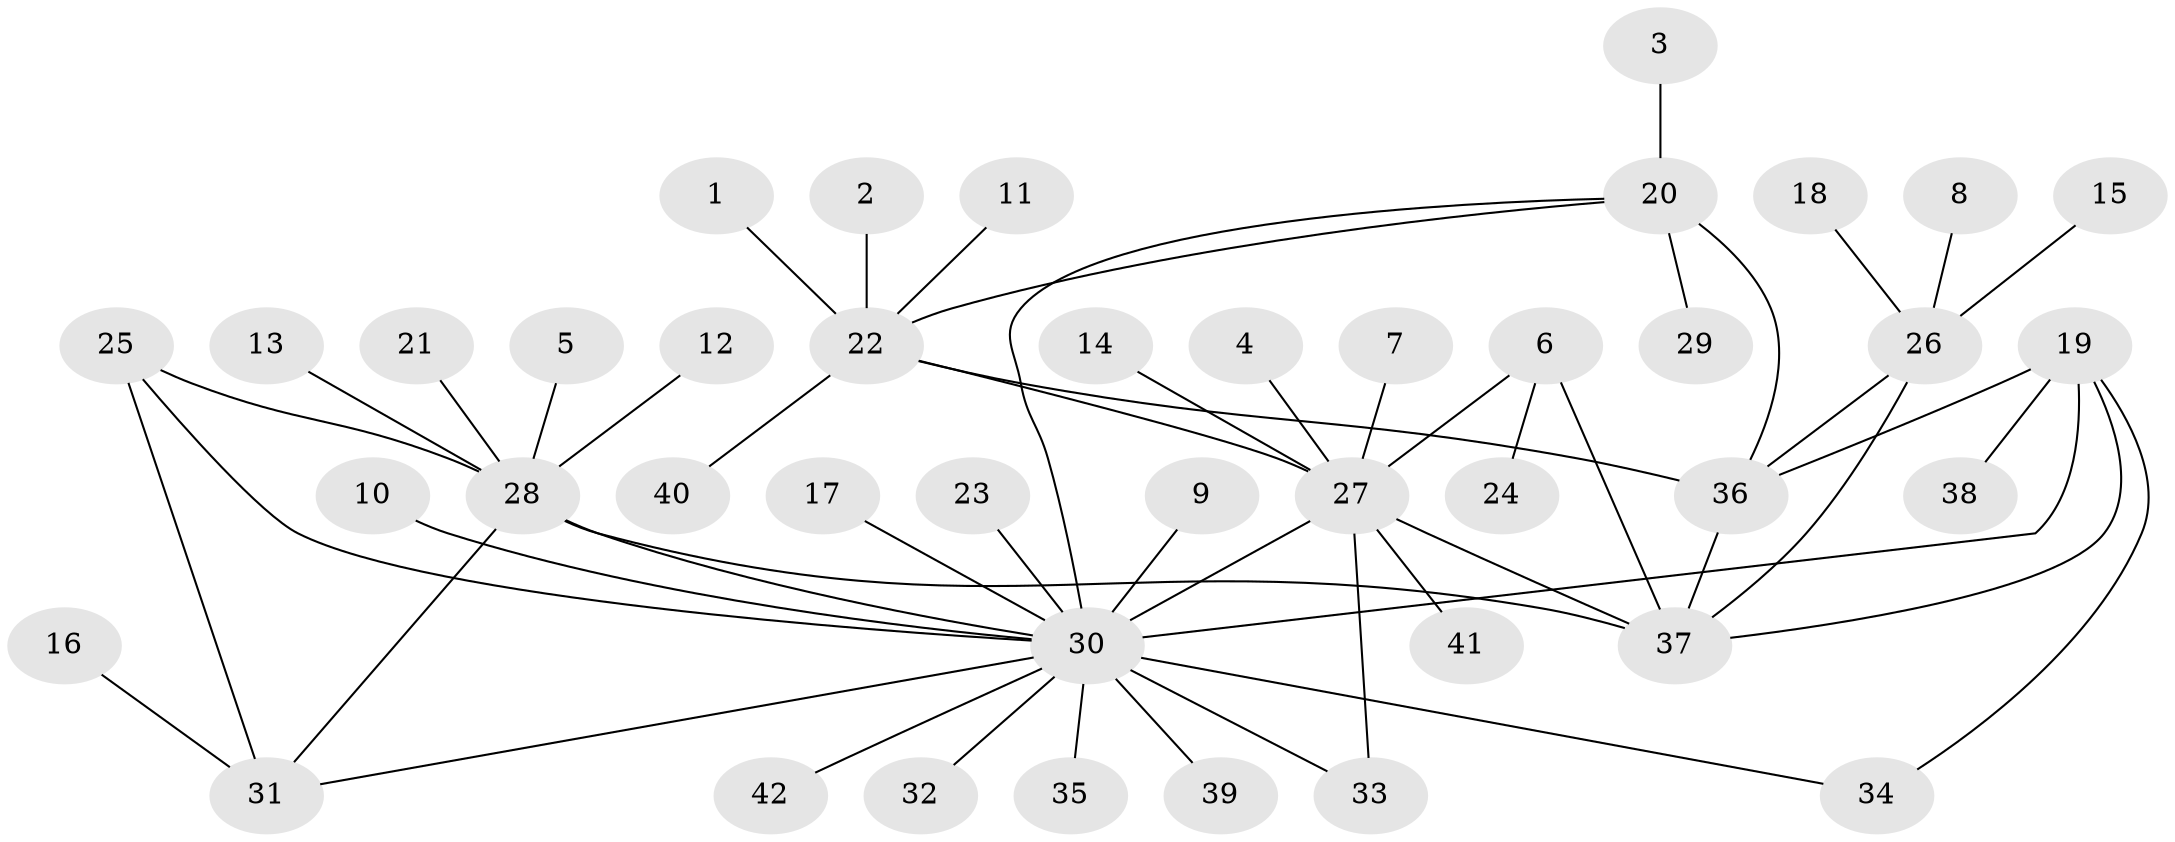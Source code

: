 // original degree distribution, {5: 0.060240963855421686, 6: 0.012048192771084338, 4: 0.060240963855421686, 14: 0.012048192771084338, 11: 0.03614457831325301, 7: 0.024096385542168676, 8: 0.024096385542168676, 3: 0.03614457831325301, 10: 0.012048192771084338, 1: 0.6385542168674698, 2: 0.08433734939759036}
// Generated by graph-tools (version 1.1) at 2025/26/03/09/25 03:26:35]
// undirected, 42 vertices, 54 edges
graph export_dot {
graph [start="1"]
  node [color=gray90,style=filled];
  1;
  2;
  3;
  4;
  5;
  6;
  7;
  8;
  9;
  10;
  11;
  12;
  13;
  14;
  15;
  16;
  17;
  18;
  19;
  20;
  21;
  22;
  23;
  24;
  25;
  26;
  27;
  28;
  29;
  30;
  31;
  32;
  33;
  34;
  35;
  36;
  37;
  38;
  39;
  40;
  41;
  42;
  1 -- 22 [weight=1.0];
  2 -- 22 [weight=1.0];
  3 -- 20 [weight=1.0];
  4 -- 27 [weight=1.0];
  5 -- 28 [weight=1.0];
  6 -- 24 [weight=1.0];
  6 -- 27 [weight=2.0];
  6 -- 37 [weight=1.0];
  7 -- 27 [weight=1.0];
  8 -- 26 [weight=1.0];
  9 -- 30 [weight=1.0];
  10 -- 30 [weight=1.0];
  11 -- 22 [weight=1.0];
  12 -- 28 [weight=1.0];
  13 -- 28 [weight=1.0];
  14 -- 27 [weight=1.0];
  15 -- 26 [weight=1.0];
  16 -- 31 [weight=1.0];
  17 -- 30 [weight=1.0];
  18 -- 26 [weight=1.0];
  19 -- 30 [weight=4.0];
  19 -- 34 [weight=1.0];
  19 -- 36 [weight=1.0];
  19 -- 37 [weight=1.0];
  19 -- 38 [weight=1.0];
  20 -- 22 [weight=1.0];
  20 -- 29 [weight=1.0];
  20 -- 30 [weight=1.0];
  20 -- 36 [weight=2.0];
  21 -- 28 [weight=1.0];
  22 -- 27 [weight=1.0];
  22 -- 36 [weight=2.0];
  22 -- 40 [weight=1.0];
  23 -- 30 [weight=1.0];
  25 -- 28 [weight=1.0];
  25 -- 30 [weight=1.0];
  25 -- 31 [weight=1.0];
  26 -- 36 [weight=2.0];
  26 -- 37 [weight=1.0];
  27 -- 30 [weight=2.0];
  27 -- 33 [weight=1.0];
  27 -- 37 [weight=2.0];
  27 -- 41 [weight=1.0];
  28 -- 30 [weight=2.0];
  28 -- 31 [weight=1.0];
  28 -- 37 [weight=1.0];
  30 -- 31 [weight=1.0];
  30 -- 32 [weight=1.0];
  30 -- 33 [weight=1.0];
  30 -- 34 [weight=1.0];
  30 -- 35 [weight=1.0];
  30 -- 39 [weight=1.0];
  30 -- 42 [weight=1.0];
  36 -- 37 [weight=2.0];
}
